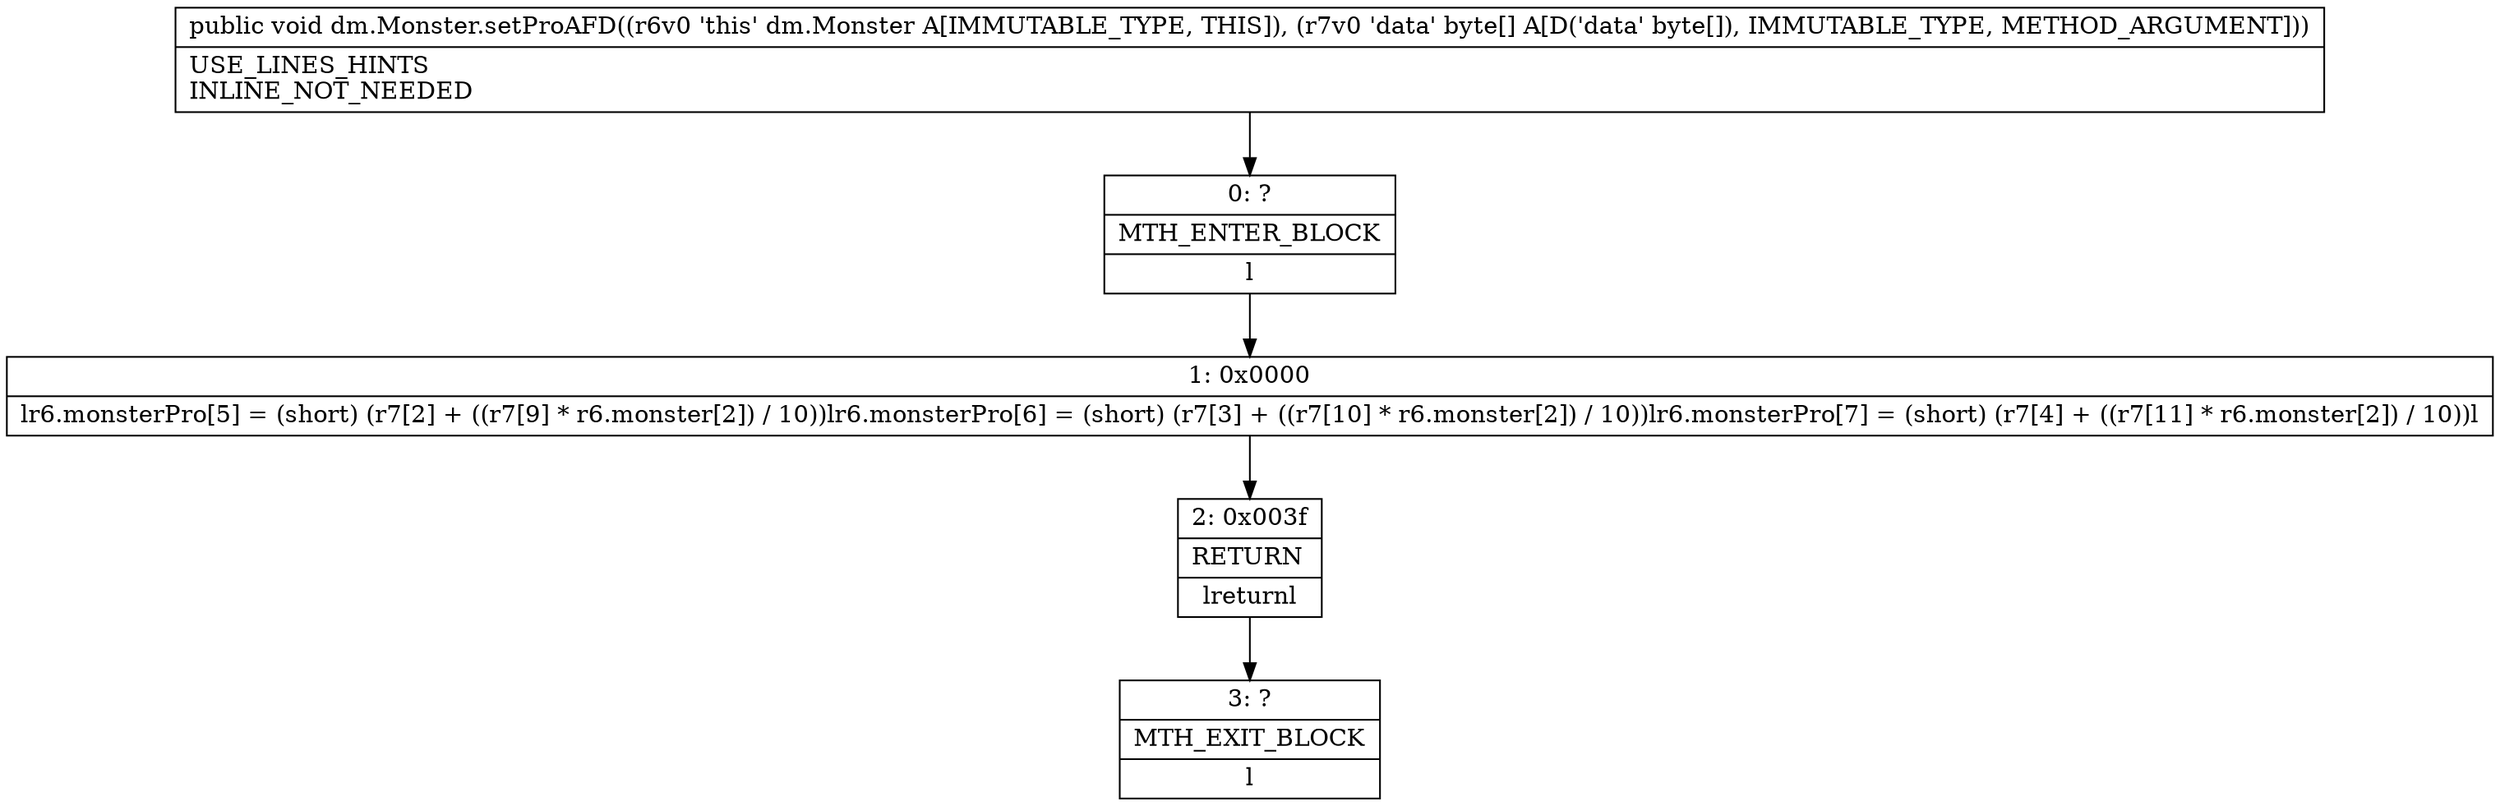 digraph "CFG fordm.Monster.setProAFD([B)V" {
Node_0 [shape=record,label="{0\:\ ?|MTH_ENTER_BLOCK\l|l}"];
Node_1 [shape=record,label="{1\:\ 0x0000|lr6.monsterPro[5] = (short) (r7[2] + ((r7[9] * r6.monster[2]) \/ 10))lr6.monsterPro[6] = (short) (r7[3] + ((r7[10] * r6.monster[2]) \/ 10))lr6.monsterPro[7] = (short) (r7[4] + ((r7[11] * r6.monster[2]) \/ 10))l}"];
Node_2 [shape=record,label="{2\:\ 0x003f|RETURN\l|lreturnl}"];
Node_3 [shape=record,label="{3\:\ ?|MTH_EXIT_BLOCK\l|l}"];
MethodNode[shape=record,label="{public void dm.Monster.setProAFD((r6v0 'this' dm.Monster A[IMMUTABLE_TYPE, THIS]), (r7v0 'data' byte[] A[D('data' byte[]), IMMUTABLE_TYPE, METHOD_ARGUMENT]))  | USE_LINES_HINTS\lINLINE_NOT_NEEDED\l}"];
MethodNode -> Node_0;
Node_0 -> Node_1;
Node_1 -> Node_2;
Node_2 -> Node_3;
}

